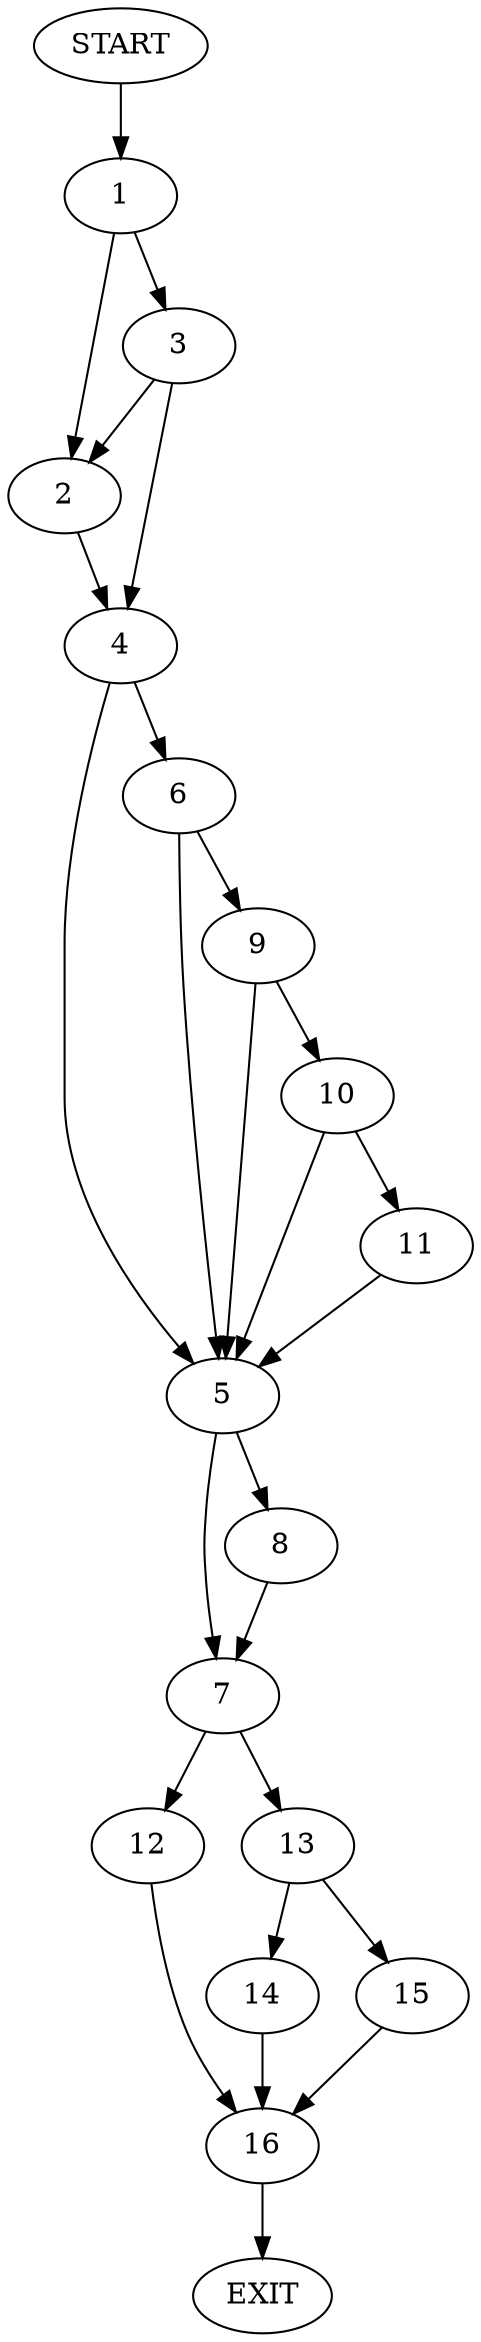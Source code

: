 digraph {
0 [label="START"]
17 [label="EXIT"]
0 -> 1
1 -> 2
1 -> 3
3 -> 2
3 -> 4
2 -> 4
4 -> 5
4 -> 6
5 -> 7
5 -> 8
6 -> 9
6 -> 5
9 -> 10
9 -> 5
10 -> 11
10 -> 5
11 -> 5
8 -> 7
7 -> 12
7 -> 13
13 -> 14
13 -> 15
12 -> 16
16 -> 17
15 -> 16
14 -> 16
}
